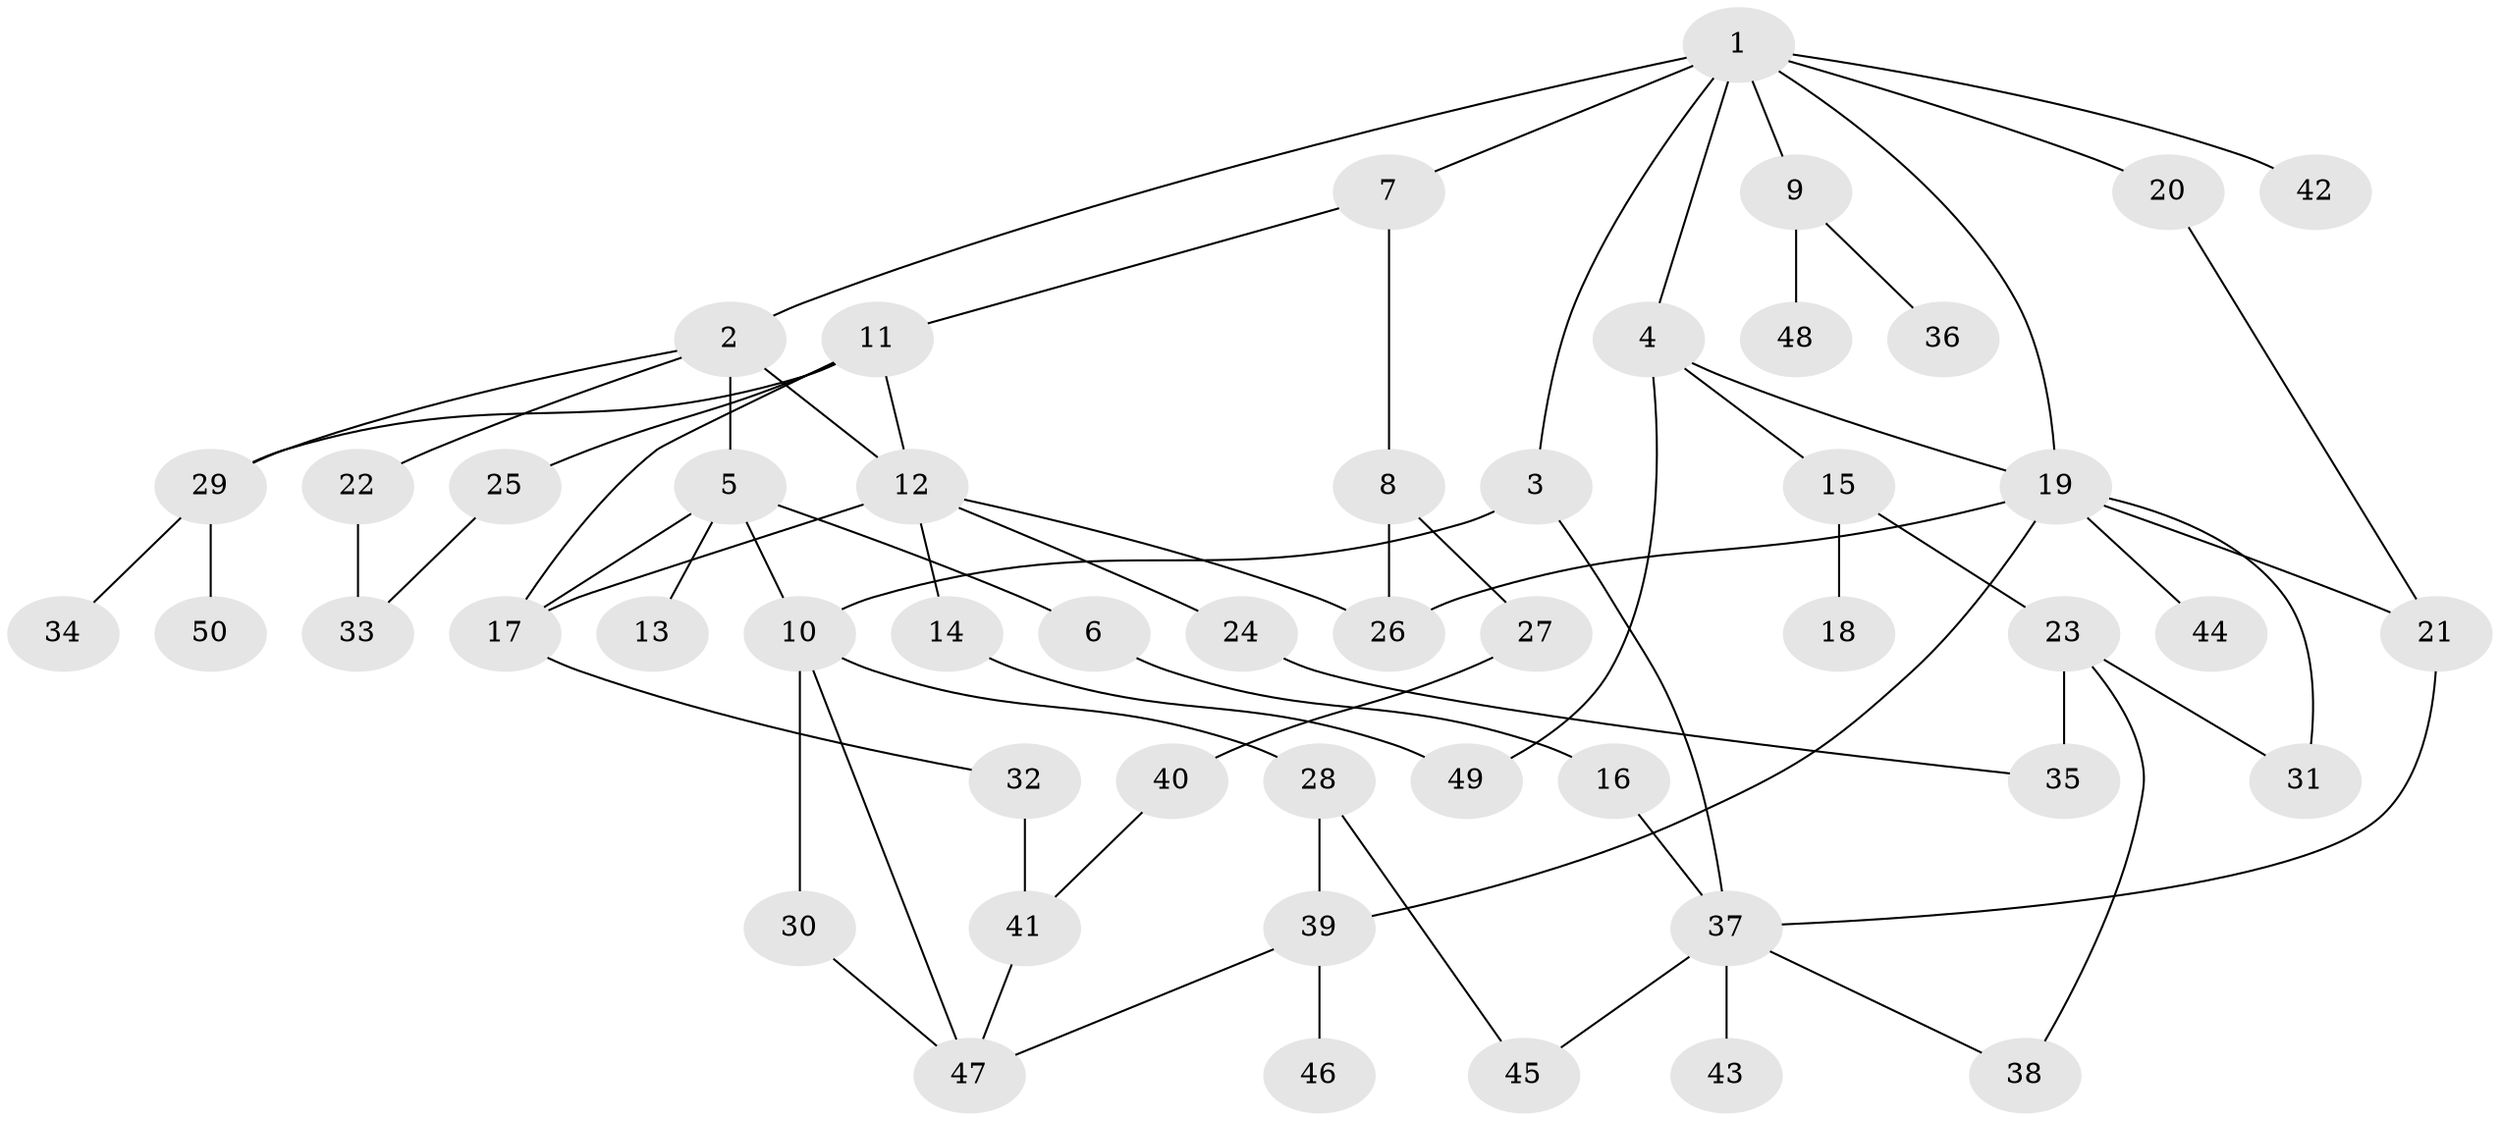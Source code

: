 // coarse degree distribution, {7: 0.08, 1: 0.16, 2: 0.4, 6: 0.08, 4: 0.08, 8: 0.04, 3: 0.08, 5: 0.08}
// Generated by graph-tools (version 1.1) at 2025/36/03/04/25 23:36:12]
// undirected, 50 vertices, 71 edges
graph export_dot {
  node [color=gray90,style=filled];
  1;
  2;
  3;
  4;
  5;
  6;
  7;
  8;
  9;
  10;
  11;
  12;
  13;
  14;
  15;
  16;
  17;
  18;
  19;
  20;
  21;
  22;
  23;
  24;
  25;
  26;
  27;
  28;
  29;
  30;
  31;
  32;
  33;
  34;
  35;
  36;
  37;
  38;
  39;
  40;
  41;
  42;
  43;
  44;
  45;
  46;
  47;
  48;
  49;
  50;
  1 -- 2;
  1 -- 3;
  1 -- 4;
  1 -- 7;
  1 -- 9;
  1 -- 20;
  1 -- 42;
  1 -- 19;
  2 -- 5;
  2 -- 22;
  2 -- 29;
  2 -- 12;
  3 -- 37;
  3 -- 10;
  4 -- 15;
  4 -- 19;
  4 -- 49;
  5 -- 6;
  5 -- 10;
  5 -- 13;
  5 -- 17;
  6 -- 16;
  7 -- 8;
  7 -- 11;
  8 -- 26;
  8 -- 27;
  9 -- 36;
  9 -- 48;
  10 -- 28;
  10 -- 30;
  10 -- 47;
  11 -- 12;
  11 -- 25;
  11 -- 29;
  11 -- 17;
  12 -- 14;
  12 -- 24;
  12 -- 26;
  12 -- 17;
  14 -- 49;
  15 -- 18;
  15 -- 23;
  16 -- 37;
  17 -- 32;
  19 -- 21;
  19 -- 39;
  19 -- 44;
  19 -- 26;
  19 -- 31;
  20 -- 21;
  21 -- 37;
  22 -- 33;
  23 -- 31;
  23 -- 38;
  23 -- 35;
  24 -- 35;
  25 -- 33;
  27 -- 40;
  28 -- 45;
  28 -- 39;
  29 -- 34;
  29 -- 50;
  30 -- 47;
  32 -- 41;
  37 -- 43;
  37 -- 38;
  37 -- 45;
  39 -- 46;
  39 -- 47;
  40 -- 41;
  41 -- 47;
}
